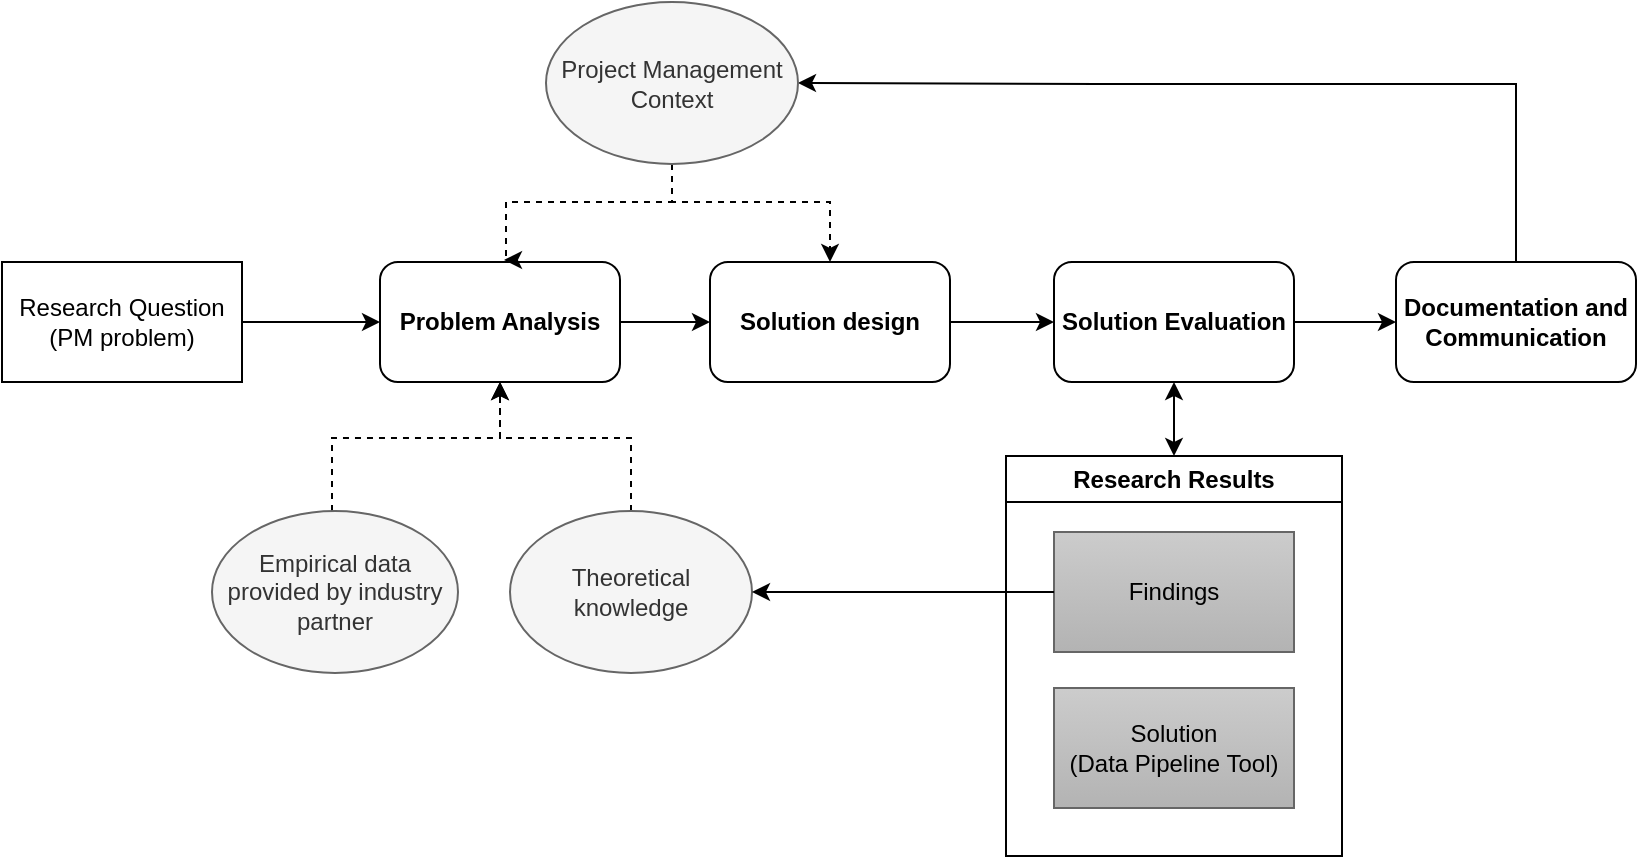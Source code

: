 <mxfile version="24.2.2" type="github">
  <diagram name="Page-1" id="4Zaibh6EcHTlCjL74iSX">
    <mxGraphModel dx="1642" dy="577" grid="0" gridSize="10" guides="1" tooltips="1" connect="1" arrows="1" fold="1" page="0" pageScale="1" pageWidth="827" pageHeight="1169" math="0" shadow="0">
      <root>
        <mxCell id="0" />
        <mxCell id="1" parent="0" />
        <mxCell id="iGCNCBQT7w2wmFvlcftO-1" value="" style="edgeStyle=orthogonalEdgeStyle;rounded=0;orthogonalLoop=1;jettySize=auto;html=1;" edge="1" parent="1" source="G3mQ4Sn72wITnhxl2ZLJ-1" target="G3mQ4Sn72wITnhxl2ZLJ-3">
          <mxGeometry relative="1" as="geometry" />
        </mxCell>
        <mxCell id="G3mQ4Sn72wITnhxl2ZLJ-1" value="Research Question (PM problem)" style="rounded=0;whiteSpace=wrap;html=1;" parent="1" vertex="1">
          <mxGeometry x="-82" y="203" width="120" height="60" as="geometry" />
        </mxCell>
        <mxCell id="iGCNCBQT7w2wmFvlcftO-2" value="" style="edgeStyle=orthogonalEdgeStyle;rounded=0;orthogonalLoop=1;jettySize=auto;html=1;" edge="1" parent="1" source="G3mQ4Sn72wITnhxl2ZLJ-3" target="G3mQ4Sn72wITnhxl2ZLJ-4">
          <mxGeometry relative="1" as="geometry" />
        </mxCell>
        <mxCell id="G3mQ4Sn72wITnhxl2ZLJ-3" value="Problem Analysis" style="rounded=1;whiteSpace=wrap;html=1;fontStyle=1" parent="1" vertex="1">
          <mxGeometry x="107" y="203" width="120" height="60" as="geometry" />
        </mxCell>
        <mxCell id="iGCNCBQT7w2wmFvlcftO-4" value="" style="edgeStyle=orthogonalEdgeStyle;rounded=0;orthogonalLoop=1;jettySize=auto;html=1;" edge="1" parent="1" source="G3mQ4Sn72wITnhxl2ZLJ-5" target="G3mQ4Sn72wITnhxl2ZLJ-8">
          <mxGeometry relative="1" as="geometry" />
        </mxCell>
        <mxCell id="G3mQ4Sn72wITnhxl2ZLJ-5" value="Solution Evaluation" style="rounded=1;whiteSpace=wrap;html=1;fontStyle=1" parent="1" vertex="1">
          <mxGeometry x="444" y="203" width="120" height="60" as="geometry" />
        </mxCell>
        <mxCell id="iGCNCBQT7w2wmFvlcftO-13" value="" style="edgeStyle=orthogonalEdgeStyle;rounded=0;orthogonalLoop=1;jettySize=auto;html=1;entryX=1;entryY=0.5;entryDx=0;entryDy=0;" edge="1" parent="1" source="G3mQ4Sn72wITnhxl2ZLJ-8" target="G3mQ4Sn72wITnhxl2ZLJ-10">
          <mxGeometry relative="1" as="geometry">
            <mxPoint x="675" y="123" as="targetPoint" />
            <Array as="points">
              <mxPoint x="675" y="114" />
              <mxPoint x="466" y="114" />
            </Array>
          </mxGeometry>
        </mxCell>
        <mxCell id="G3mQ4Sn72wITnhxl2ZLJ-8" value="Documentation and Communication" style="rounded=1;whiteSpace=wrap;html=1;fontStyle=1" parent="1" vertex="1">
          <mxGeometry x="615" y="203" width="120" height="60" as="geometry" />
        </mxCell>
        <mxCell id="iGCNCBQT7w2wmFvlcftO-7" value="" style="edgeStyle=orthogonalEdgeStyle;rounded=0;orthogonalLoop=1;jettySize=auto;html=1;entryX=0.5;entryY=1;entryDx=0;entryDy=0;dashed=1;" edge="1" parent="1" source="G3mQ4Sn72wITnhxl2ZLJ-11" target="G3mQ4Sn72wITnhxl2ZLJ-3">
          <mxGeometry relative="1" as="geometry">
            <Array as="points">
              <mxPoint x="233" y="291" />
              <mxPoint x="167" y="291" />
            </Array>
          </mxGeometry>
        </mxCell>
        <mxCell id="G3mQ4Sn72wITnhxl2ZLJ-11" value="Theoretical knowledge" style="ellipse;whiteSpace=wrap;html=1;fillColor=#f5f5f5;fontColor=#333333;strokeColor=#666666;" parent="1" vertex="1">
          <mxGeometry x="172" y="327.5" width="121" height="81" as="geometry" />
        </mxCell>
        <mxCell id="G3mQ4Sn72wITnhxl2ZLJ-14" value="Research Results" style="swimlane;whiteSpace=wrap;html=1;" parent="1" vertex="1">
          <mxGeometry x="420" y="300" width="168" height="200" as="geometry">
            <mxRectangle x="332" y="314" width="136" height="26" as="alternateBounds" />
          </mxGeometry>
        </mxCell>
        <mxCell id="G3mQ4Sn72wITnhxl2ZLJ-12" value="Findings" style="rounded=0;whiteSpace=wrap;html=1;fillColor=#CCCCCC;gradientColor=#b3b3b3;strokeColor=#666666;" parent="G3mQ4Sn72wITnhxl2ZLJ-14" vertex="1">
          <mxGeometry x="24" y="38" width="120" height="60" as="geometry" />
        </mxCell>
        <mxCell id="G3mQ4Sn72wITnhxl2ZLJ-13" value="Solution&lt;br&gt;(Data Pipeline Tool)" style="rounded=0;whiteSpace=wrap;html=1;fillColor=#CCCCCC;gradientColor=#b3b3b3;strokeColor=#666666;" parent="G3mQ4Sn72wITnhxl2ZLJ-14" vertex="1">
          <mxGeometry x="24" y="116" width="120" height="60" as="geometry" />
        </mxCell>
        <mxCell id="iGCNCBQT7w2wmFvlcftO-10" value="" style="edgeStyle=orthogonalEdgeStyle;rounded=0;orthogonalLoop=1;jettySize=auto;html=1;exitX=0.5;exitY=1;exitDx=0;exitDy=0;dashed=1;" edge="1" parent="1" source="G3mQ4Sn72wITnhxl2ZLJ-10">
          <mxGeometry relative="1" as="geometry">
            <mxPoint x="169" y="202" as="targetPoint" />
            <Array as="points">
              <mxPoint x="253" y="173" />
              <mxPoint x="170" y="173" />
            </Array>
          </mxGeometry>
        </mxCell>
        <mxCell id="iGCNCBQT7w2wmFvlcftO-11" value="" style="edgeStyle=orthogonalEdgeStyle;rounded=0;orthogonalLoop=1;jettySize=auto;html=1;dashed=1;" edge="1" parent="1" source="G3mQ4Sn72wITnhxl2ZLJ-10" target="G3mQ4Sn72wITnhxl2ZLJ-4">
          <mxGeometry relative="1" as="geometry">
            <Array as="points">
              <mxPoint x="253" y="173" />
              <mxPoint x="332" y="173" />
            </Array>
          </mxGeometry>
        </mxCell>
        <mxCell id="G3mQ4Sn72wITnhxl2ZLJ-10" value="Project Management Context" style="ellipse;whiteSpace=wrap;html=1;fillColor=#f5f5f5;fontColor=#333333;strokeColor=#666666;" parent="1" vertex="1">
          <mxGeometry x="190" y="73" width="126" height="81" as="geometry" />
        </mxCell>
        <mxCell id="iGCNCBQT7w2wmFvlcftO-3" value="" style="edgeStyle=orthogonalEdgeStyle;rounded=0;orthogonalLoop=1;jettySize=auto;html=1;" edge="1" parent="1" source="G3mQ4Sn72wITnhxl2ZLJ-4" target="G3mQ4Sn72wITnhxl2ZLJ-5">
          <mxGeometry relative="1" as="geometry" />
        </mxCell>
        <mxCell id="G3mQ4Sn72wITnhxl2ZLJ-4" value="Solution design" style="rounded=1;whiteSpace=wrap;html=1;fontStyle=1" parent="1" vertex="1">
          <mxGeometry x="272" y="203" width="120" height="60" as="geometry" />
        </mxCell>
        <mxCell id="iGCNCBQT7w2wmFvlcftO-6" value="" style="edgeStyle=orthogonalEdgeStyle;rounded=0;orthogonalLoop=1;jettySize=auto;html=1;dashed=1;" edge="1" parent="1" source="iGCNCBQT7w2wmFvlcftO-5" target="G3mQ4Sn72wITnhxl2ZLJ-3">
          <mxGeometry relative="1" as="geometry">
            <Array as="points">
              <mxPoint x="83" y="291" />
              <mxPoint x="167" y="291" />
            </Array>
          </mxGeometry>
        </mxCell>
        <mxCell id="iGCNCBQT7w2wmFvlcftO-5" value="&lt;span style=&quot;color: rgb(51, 51, 51);&quot;&gt;Empirical data provided by industry partner&lt;/span&gt;" style="ellipse;whiteSpace=wrap;html=1;fillColor=#f5f5f5;fontColor=#333333;strokeColor=#666666;" vertex="1" parent="1">
          <mxGeometry x="23" y="327.5" width="123" height="81" as="geometry" />
        </mxCell>
        <mxCell id="iGCNCBQT7w2wmFvlcftO-9" value="" style="endArrow=classic;startArrow=classic;html=1;rounded=0;entryX=0.5;entryY=1;entryDx=0;entryDy=0;exitX=0.5;exitY=0;exitDx=0;exitDy=0;" edge="1" parent="1" source="G3mQ4Sn72wITnhxl2ZLJ-14" target="G3mQ4Sn72wITnhxl2ZLJ-5">
          <mxGeometry width="50" height="50" relative="1" as="geometry">
            <mxPoint x="199" y="324" as="sourcePoint" />
            <mxPoint x="249" y="274" as="targetPoint" />
          </mxGeometry>
        </mxCell>
        <mxCell id="iGCNCBQT7w2wmFvlcftO-15" value="" style="edgeStyle=orthogonalEdgeStyle;rounded=0;orthogonalLoop=1;jettySize=auto;html=1;entryX=1;entryY=0.5;entryDx=0;entryDy=0;" edge="1" parent="1" source="G3mQ4Sn72wITnhxl2ZLJ-12" target="G3mQ4Sn72wITnhxl2ZLJ-11">
          <mxGeometry relative="1" as="geometry">
            <mxPoint x="230" y="414" as="targetPoint" />
          </mxGeometry>
        </mxCell>
      </root>
    </mxGraphModel>
  </diagram>
</mxfile>
